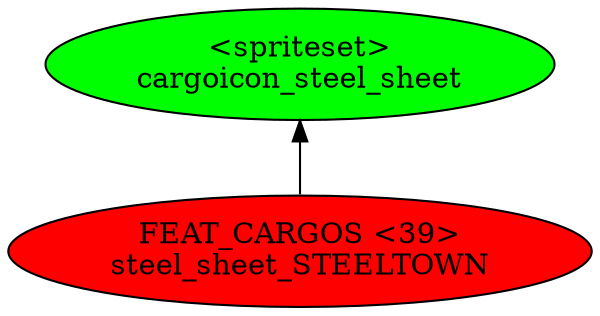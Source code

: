 digraph {
rankdir="BT"
cargoicon_steel_sheet [fillcolor=green style="filled" label="<spriteset>\ncargoicon_steel_sheet"]
steel_sheet_STEELTOWN [fillcolor=red style="filled" label="FEAT_CARGOS <39>\nsteel_sheet_STEELTOWN"]
steel_sheet_STEELTOWN->cargoicon_steel_sheet
}
